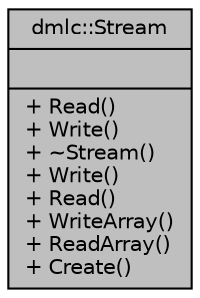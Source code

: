 digraph "dmlc::Stream"
{
 // LATEX_PDF_SIZE
  edge [fontname="Helvetica",fontsize="10",labelfontname="Helvetica",labelfontsize="10"];
  node [fontname="Helvetica",fontsize="10",shape=record];
  Node1 [label="{dmlc::Stream\n||+ Read()\l+ Write()\l+ ~Stream()\l+ Write()\l+ Read()\l+ WriteArray()\l+ ReadArray()\l+ Create()\l}",height=0.2,width=0.4,color="black", fillcolor="grey75", style="filled", fontcolor="black",tooltip="interface of stream I/O for serialization"];
}
